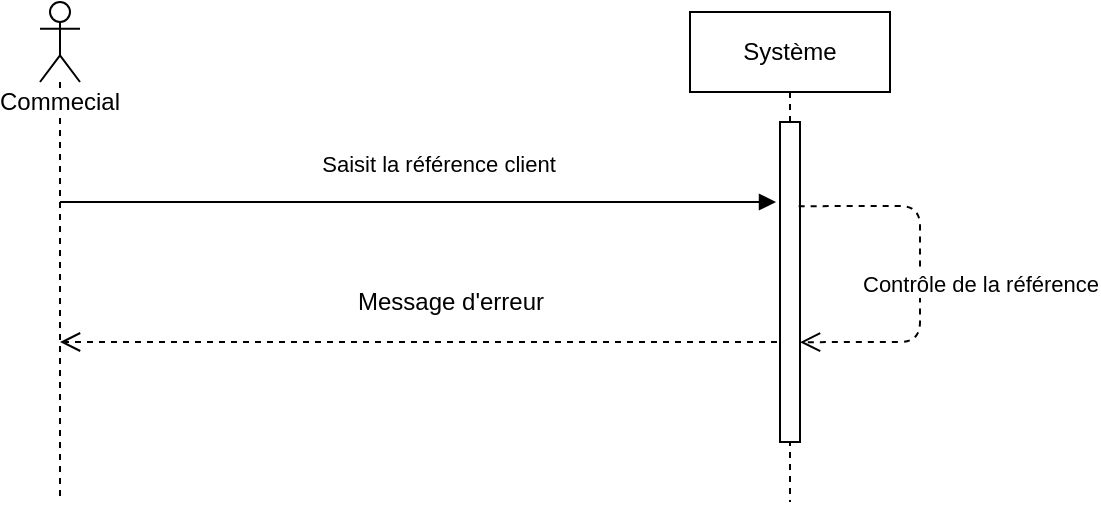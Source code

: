 <mxfile version="21.1.2" type="device">
  <diagram id="lH5TAhaRc6MbaTd2RAH-" name="Page-1">
    <mxGraphModel dx="1364" dy="751" grid="1" gridSize="10" guides="1" tooltips="1" connect="1" arrows="1" fold="1" page="1" pageScale="1" pageWidth="850" pageHeight="1100" math="0" shadow="0">
      <root>
        <mxCell id="0" />
        <mxCell id="1" parent="0" />
        <mxCell id="QqCz5LZArP6gdW8ez53t-2" value="Commecial&lt;br&gt;" style="shape=umlLifeline;participant=umlActor;perimeter=lifelinePerimeter;whiteSpace=wrap;html=1;container=1;collapsible=0;recursiveResize=0;verticalAlign=top;spacingTop=36;labelBackgroundColor=#ffffff;outlineConnect=0;" parent="1" vertex="1">
          <mxGeometry x="140" y="100" width="20" height="250" as="geometry" />
        </mxCell>
        <mxCell id="QqCz5LZArP6gdW8ez53t-3" value="Système" style="shape=umlLifeline;perimeter=lifelinePerimeter;whiteSpace=wrap;html=1;container=1;collapsible=0;recursiveResize=0;outlineConnect=0;" parent="1" vertex="1">
          <mxGeometry x="465" y="105" width="100" height="245" as="geometry" />
        </mxCell>
        <mxCell id="QqCz5LZArP6gdW8ez53t-5" value="Saisit la référence client" style="html=1;verticalAlign=bottom;endArrow=block;" parent="1" source="QqCz5LZArP6gdW8ez53t-2" edge="1">
          <mxGeometry x="0.058" y="10" width="80" relative="1" as="geometry">
            <mxPoint x="130" y="180" as="sourcePoint" />
            <mxPoint x="508" y="200" as="targetPoint" />
            <Array as="points">
              <mxPoint x="230" y="200" />
              <mxPoint x="310" y="200" />
            </Array>
            <mxPoint x="-1" as="offset" />
          </mxGeometry>
        </mxCell>
        <mxCell id="QqCz5LZArP6gdW8ez53t-6" value="" style="html=1;verticalAlign=bottom;endArrow=open;dashed=1;endSize=8;" parent="1" source="QqCz5LZArP6gdW8ez53t-3" target="QqCz5LZArP6gdW8ez53t-2" edge="1">
          <mxGeometry x="0.119" y="110" relative="1" as="geometry">
            <mxPoint x="260" y="310" as="sourcePoint" />
            <mxPoint x="180" y="310" as="targetPoint" />
            <Array as="points">
              <mxPoint x="300" y="270" />
            </Array>
            <mxPoint as="offset" />
          </mxGeometry>
        </mxCell>
        <mxCell id="QqCz5LZArP6gdW8ez53t-4" value="" style="html=1;points=[];perimeter=orthogonalPerimeter;" parent="1" vertex="1">
          <mxGeometry x="510" y="160" width="10" height="160" as="geometry" />
        </mxCell>
        <mxCell id="QqCz5LZArP6gdW8ez53t-16" value="Message d&#39;erreur" style="text;html=1;align=center;verticalAlign=middle;resizable=0;points=[];autosize=1;" parent="1" vertex="1">
          <mxGeometry x="290" y="240" width="110" height="20" as="geometry" />
        </mxCell>
        <mxCell id="QqCz5LZArP6gdW8ez53t-24" value="Contrôle de la référence" style="html=1;verticalAlign=bottom;endArrow=open;dashed=1;endSize=8;exitX=0.933;exitY=0.263;exitDx=0;exitDy=0;exitPerimeter=0;entryX=1;entryY=0.688;entryDx=0;entryDy=0;entryPerimeter=0;" parent="1" source="QqCz5LZArP6gdW8ez53t-4" target="QqCz5LZArP6gdW8ez53t-4" edge="1">
          <mxGeometry x="0.364" y="-36" relative="1" as="geometry">
            <mxPoint x="390" y="230" as="sourcePoint" />
            <mxPoint x="310" y="230" as="targetPoint" />
            <Array as="points">
              <mxPoint x="580" y="202" />
              <mxPoint x="580" y="270" />
            </Array>
            <mxPoint x="30" y="16" as="offset" />
          </mxGeometry>
        </mxCell>
      </root>
    </mxGraphModel>
  </diagram>
</mxfile>
